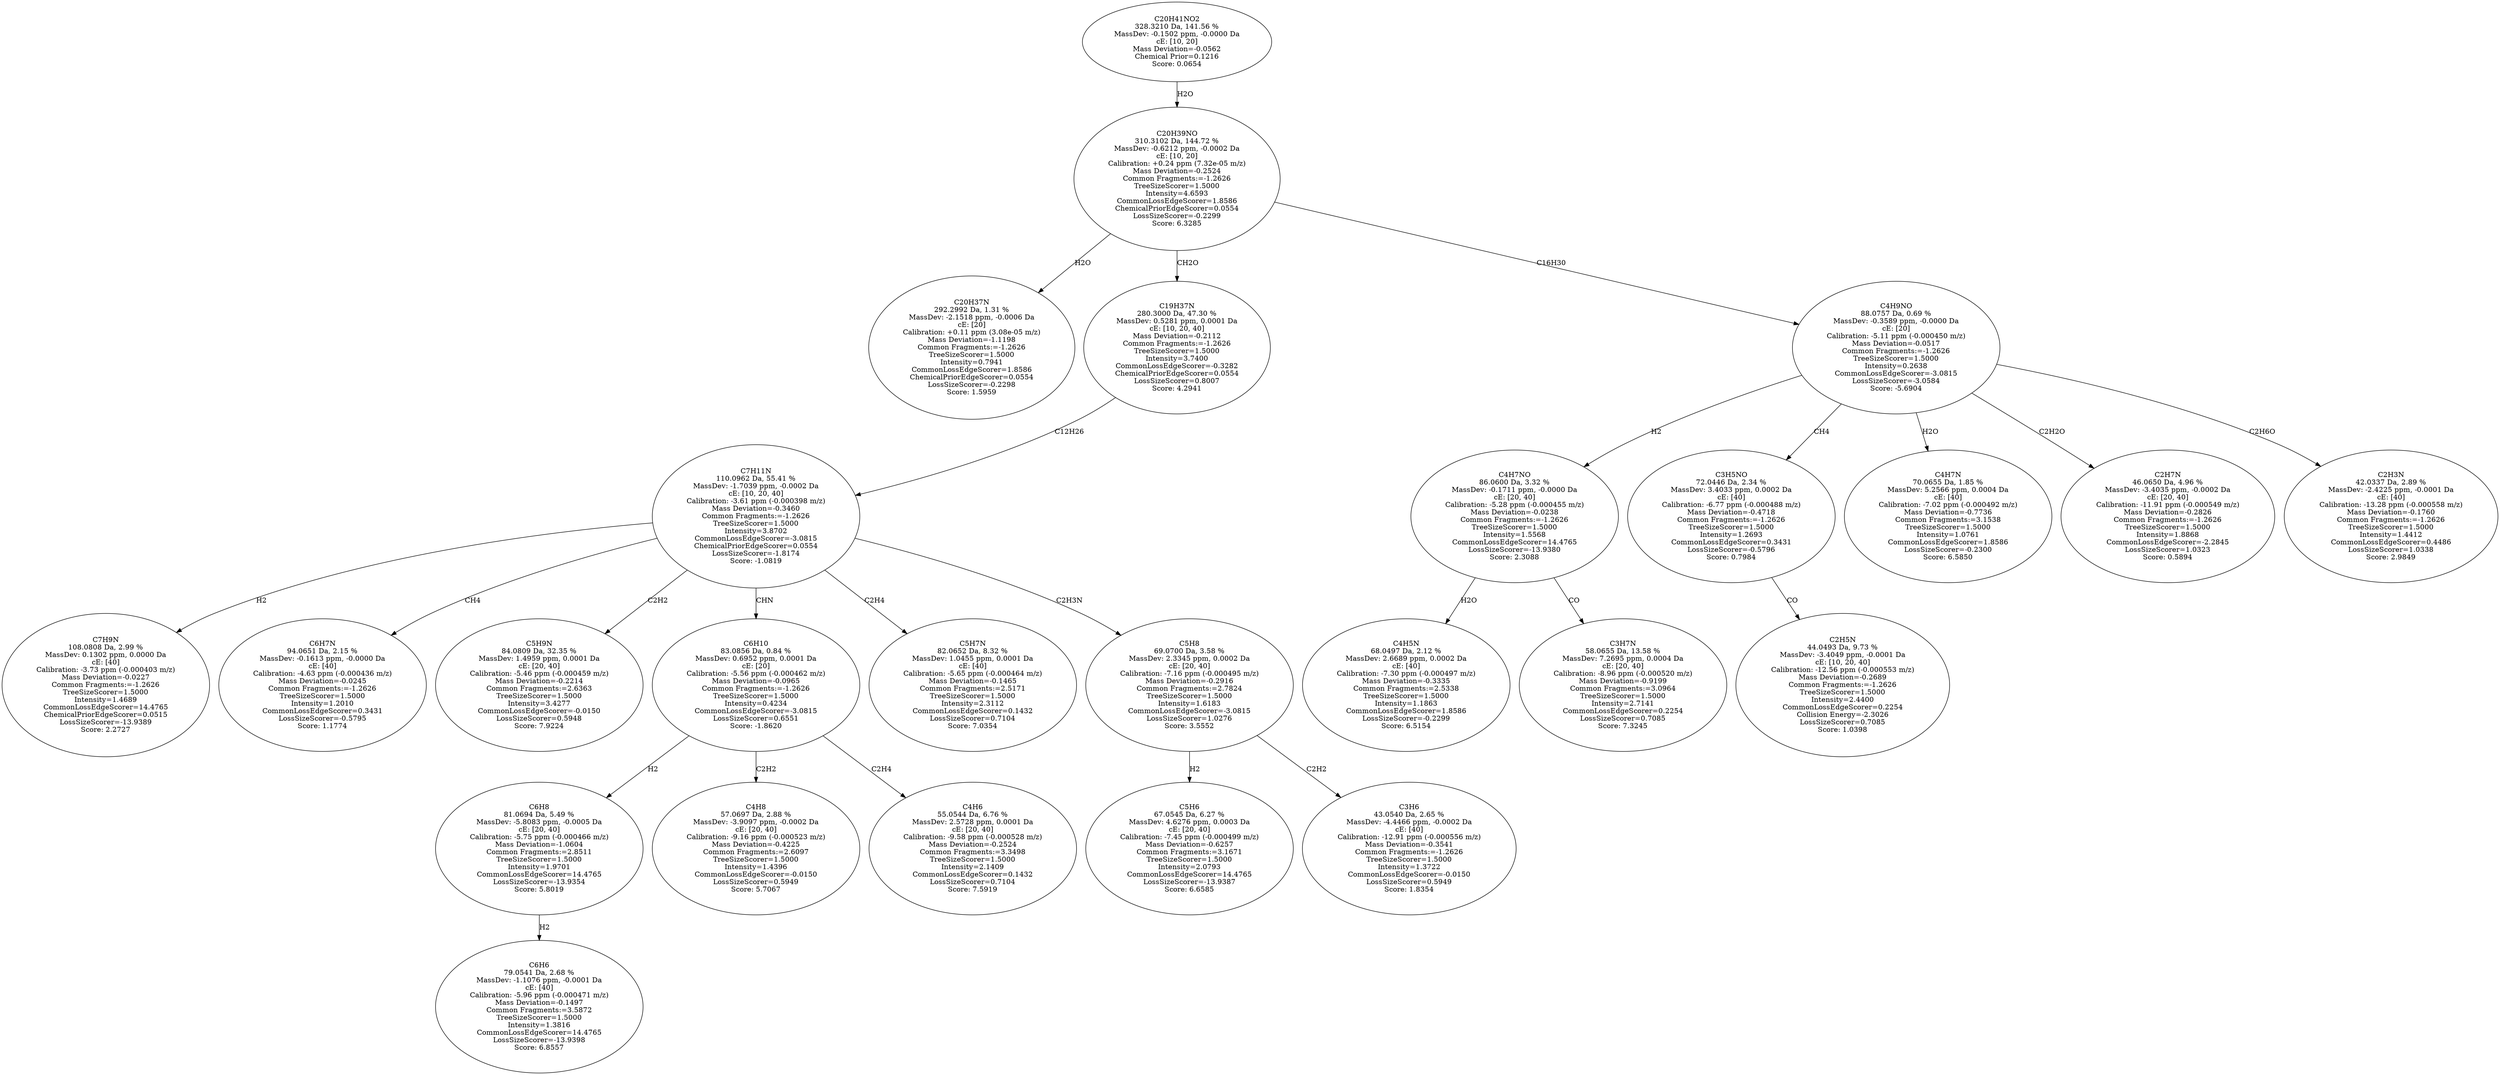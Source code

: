 strict digraph {
v1 [label="C20H37N\n292.2992 Da, 1.31 %\nMassDev: -2.1518 ppm, -0.0006 Da\ncE: [20]\nCalibration: +0.11 ppm (3.08e-05 m/z)\nMass Deviation=-1.1198\nCommon Fragments:=-1.2626\nTreeSizeScorer=1.5000\nIntensity=0.7941\nCommonLossEdgeScorer=1.8586\nChemicalPriorEdgeScorer=0.0554\nLossSizeScorer=-0.2298\nScore: 1.5959"];
v2 [label="C7H9N\n108.0808 Da, 2.99 %\nMassDev: 0.1302 ppm, 0.0000 Da\ncE: [40]\nCalibration: -3.73 ppm (-0.000403 m/z)\nMass Deviation=-0.0227\nCommon Fragments:=-1.2626\nTreeSizeScorer=1.5000\nIntensity=1.4689\nCommonLossEdgeScorer=14.4765\nChemicalPriorEdgeScorer=0.0515\nLossSizeScorer=-13.9389\nScore: 2.2727"];
v3 [label="C6H7N\n94.0651 Da, 2.15 %\nMassDev: -0.1613 ppm, -0.0000 Da\ncE: [40]\nCalibration: -4.63 ppm (-0.000436 m/z)\nMass Deviation=-0.0245\nCommon Fragments:=-1.2626\nTreeSizeScorer=1.5000\nIntensity=1.2010\nCommonLossEdgeScorer=0.3431\nLossSizeScorer=-0.5795\nScore: 1.1774"];
v4 [label="C5H9N\n84.0809 Da, 32.35 %\nMassDev: 1.4959 ppm, 0.0001 Da\ncE: [20, 40]\nCalibration: -5.46 ppm (-0.000459 m/z)\nMass Deviation=-0.2214\nCommon Fragments:=2.6363\nTreeSizeScorer=1.5000\nIntensity=3.4277\nCommonLossEdgeScorer=-0.0150\nLossSizeScorer=0.5948\nScore: 7.9224"];
v5 [label="C6H6\n79.0541 Da, 2.68 %\nMassDev: -1.1076 ppm, -0.0001 Da\ncE: [40]\nCalibration: -5.96 ppm (-0.000471 m/z)\nMass Deviation=-0.1497\nCommon Fragments:=3.5872\nTreeSizeScorer=1.5000\nIntensity=1.3816\nCommonLossEdgeScorer=14.4765\nLossSizeScorer=-13.9398\nScore: 6.8557"];
v6 [label="C6H8\n81.0694 Da, 5.49 %\nMassDev: -5.8083 ppm, -0.0005 Da\ncE: [20, 40]\nCalibration: -5.75 ppm (-0.000466 m/z)\nMass Deviation=-1.0604\nCommon Fragments:=2.8511\nTreeSizeScorer=1.5000\nIntensity=1.9701\nCommonLossEdgeScorer=14.4765\nLossSizeScorer=-13.9354\nScore: 5.8019"];
v7 [label="C4H8\n57.0697 Da, 2.88 %\nMassDev: -3.9097 ppm, -0.0002 Da\ncE: [20, 40]\nCalibration: -9.16 ppm (-0.000523 m/z)\nMass Deviation=-0.4225\nCommon Fragments:=2.6097\nTreeSizeScorer=1.5000\nIntensity=1.4396\nCommonLossEdgeScorer=-0.0150\nLossSizeScorer=0.5949\nScore: 5.7067"];
v8 [label="C4H6\n55.0544 Da, 6.76 %\nMassDev: 2.5728 ppm, 0.0001 Da\ncE: [20, 40]\nCalibration: -9.58 ppm (-0.000528 m/z)\nMass Deviation=-0.2524\nCommon Fragments:=3.3498\nTreeSizeScorer=1.5000\nIntensity=2.1409\nCommonLossEdgeScorer=0.1432\nLossSizeScorer=0.7104\nScore: 7.5919"];
v9 [label="C6H10\n83.0856 Da, 0.84 %\nMassDev: 0.6952 ppm, 0.0001 Da\ncE: [20]\nCalibration: -5.56 ppm (-0.000462 m/z)\nMass Deviation=-0.0965\nCommon Fragments:=-1.2626\nTreeSizeScorer=1.5000\nIntensity=0.4234\nCommonLossEdgeScorer=-3.0815\nLossSizeScorer=0.6551\nScore: -1.8620"];
v10 [label="C5H7N\n82.0652 Da, 8.32 %\nMassDev: 1.0455 ppm, 0.0001 Da\ncE: [40]\nCalibration: -5.65 ppm (-0.000464 m/z)\nMass Deviation=-0.1465\nCommon Fragments:=2.5171\nTreeSizeScorer=1.5000\nIntensity=2.3112\nCommonLossEdgeScorer=0.1432\nLossSizeScorer=0.7104\nScore: 7.0354"];
v11 [label="C5H6\n67.0545 Da, 6.27 %\nMassDev: 4.6276 ppm, 0.0003 Da\ncE: [20, 40]\nCalibration: -7.45 ppm (-0.000499 m/z)\nMass Deviation=-0.6257\nCommon Fragments:=3.1671\nTreeSizeScorer=1.5000\nIntensity=2.0793\nCommonLossEdgeScorer=14.4765\nLossSizeScorer=-13.9387\nScore: 6.6585"];
v12 [label="C3H6\n43.0540 Da, 2.65 %\nMassDev: -4.4466 ppm, -0.0002 Da\ncE: [40]\nCalibration: -12.91 ppm (-0.000556 m/z)\nMass Deviation=-0.3541\nCommon Fragments:=-1.2626\nTreeSizeScorer=1.5000\nIntensity=1.3722\nCommonLossEdgeScorer=-0.0150\nLossSizeScorer=0.5949\nScore: 1.8354"];
v13 [label="C5H8\n69.0700 Da, 3.58 %\nMassDev: 2.3345 ppm, 0.0002 Da\ncE: [20, 40]\nCalibration: -7.16 ppm (-0.000495 m/z)\nMass Deviation=-0.2916\nCommon Fragments:=2.7824\nTreeSizeScorer=1.5000\nIntensity=1.6183\nCommonLossEdgeScorer=-3.0815\nLossSizeScorer=1.0276\nScore: 3.5552"];
v14 [label="C7H11N\n110.0962 Da, 55.41 %\nMassDev: -1.7039 ppm, -0.0002 Da\ncE: [10, 20, 40]\nCalibration: -3.61 ppm (-0.000398 m/z)\nMass Deviation=-0.3460\nCommon Fragments:=-1.2626\nTreeSizeScorer=1.5000\nIntensity=3.8702\nCommonLossEdgeScorer=-3.0815\nChemicalPriorEdgeScorer=0.0554\nLossSizeScorer=-1.8174\nScore: -1.0819"];
v15 [label="C19H37N\n280.3000 Da, 47.30 %\nMassDev: 0.5281 ppm, 0.0001 Da\ncE: [10, 20, 40]\nMass Deviation=-0.2112\nCommon Fragments:=-1.2626\nTreeSizeScorer=1.5000\nIntensity=3.7400\nCommonLossEdgeScorer=-0.3282\nChemicalPriorEdgeScorer=0.0554\nLossSizeScorer=0.8007\nScore: 4.2941"];
v16 [label="C4H5N\n68.0497 Da, 2.12 %\nMassDev: 2.6689 ppm, 0.0002 Da\ncE: [40]\nCalibration: -7.30 ppm (-0.000497 m/z)\nMass Deviation=-0.3335\nCommon Fragments:=2.5338\nTreeSizeScorer=1.5000\nIntensity=1.1863\nCommonLossEdgeScorer=1.8586\nLossSizeScorer=-0.2299\nScore: 6.5154"];
v17 [label="C3H7N\n58.0655 Da, 13.58 %\nMassDev: 7.2695 ppm, 0.0004 Da\ncE: [20, 40]\nCalibration: -8.96 ppm (-0.000520 m/z)\nMass Deviation=-0.9199\nCommon Fragments:=3.0964\nTreeSizeScorer=1.5000\nIntensity=2.7141\nCommonLossEdgeScorer=0.2254\nLossSizeScorer=0.7085\nScore: 7.3245"];
v18 [label="C4H7NO\n86.0600 Da, 3.32 %\nMassDev: -0.1711 ppm, -0.0000 Da\ncE: [20, 40]\nCalibration: -5.28 ppm (-0.000455 m/z)\nMass Deviation=-0.0238\nCommon Fragments:=-1.2626\nTreeSizeScorer=1.5000\nIntensity=1.5568\nCommonLossEdgeScorer=14.4765\nLossSizeScorer=-13.9380\nScore: 2.3088"];
v19 [label="C2H5N\n44.0493 Da, 9.73 %\nMassDev: -3.4049 ppm, -0.0001 Da\ncE: [10, 20, 40]\nCalibration: -12.56 ppm (-0.000553 m/z)\nMass Deviation=-0.2689\nCommon Fragments:=-1.2626\nTreeSizeScorer=1.5000\nIntensity=2.4400\nCommonLossEdgeScorer=0.2254\nCollision Energy=-2.3026\nLossSizeScorer=0.7085\nScore: 1.0398"];
v20 [label="C3H5NO\n72.0446 Da, 2.34 %\nMassDev: 3.4033 ppm, 0.0002 Da\ncE: [40]\nCalibration: -6.77 ppm (-0.000488 m/z)\nMass Deviation=-0.4718\nCommon Fragments:=-1.2626\nTreeSizeScorer=1.5000\nIntensity=1.2693\nCommonLossEdgeScorer=0.3431\nLossSizeScorer=-0.5796\nScore: 0.7984"];
v21 [label="C4H7N\n70.0655 Da, 1.85 %\nMassDev: 5.2566 ppm, 0.0004 Da\ncE: [40]\nCalibration: -7.02 ppm (-0.000492 m/z)\nMass Deviation=-0.7736\nCommon Fragments:=3.1538\nTreeSizeScorer=1.5000\nIntensity=1.0761\nCommonLossEdgeScorer=1.8586\nLossSizeScorer=-0.2300\nScore: 6.5850"];
v22 [label="C2H7N\n46.0650 Da, 4.96 %\nMassDev: -3.4035 ppm, -0.0002 Da\ncE: [20, 40]\nCalibration: -11.91 ppm (-0.000549 m/z)\nMass Deviation=-0.2826\nCommon Fragments:=-1.2626\nTreeSizeScorer=1.5000\nIntensity=1.8868\nCommonLossEdgeScorer=-2.2845\nLossSizeScorer=1.0323\nScore: 0.5894"];
v23 [label="C2H3N\n42.0337 Da, 2.89 %\nMassDev: -2.4225 ppm, -0.0001 Da\ncE: [40]\nCalibration: -13.28 ppm (-0.000558 m/z)\nMass Deviation=-0.1760\nCommon Fragments:=-1.2626\nTreeSizeScorer=1.5000\nIntensity=1.4412\nCommonLossEdgeScorer=0.4486\nLossSizeScorer=1.0338\nScore: 2.9849"];
v24 [label="C4H9NO\n88.0757 Da, 0.69 %\nMassDev: -0.3589 ppm, -0.0000 Da\ncE: [20]\nCalibration: -5.11 ppm (-0.000450 m/z)\nMass Deviation=-0.0517\nCommon Fragments:=-1.2626\nTreeSizeScorer=1.5000\nIntensity=0.2638\nCommonLossEdgeScorer=-3.0815\nLossSizeScorer=-3.0584\nScore: -5.6904"];
v25 [label="C20H39NO\n310.3102 Da, 144.72 %\nMassDev: -0.6212 ppm, -0.0002 Da\ncE: [10, 20]\nCalibration: +0.24 ppm (7.32e-05 m/z)\nMass Deviation=-0.2524\nCommon Fragments:=-1.2626\nTreeSizeScorer=1.5000\nIntensity=4.6593\nCommonLossEdgeScorer=1.8586\nChemicalPriorEdgeScorer=0.0554\nLossSizeScorer=-0.2299\nScore: 6.3285"];
v26 [label="C20H41NO2\n328.3210 Da, 141.56 %\nMassDev: -0.1502 ppm, -0.0000 Da\ncE: [10, 20]\nMass Deviation=-0.0562\nChemical Prior=0.1216\nScore: 0.0654"];
v25 -> v1 [label="H2O"];
v14 -> v2 [label="H2"];
v14 -> v3 [label="CH4"];
v14 -> v4 [label="C2H2"];
v6 -> v5 [label="H2"];
v9 -> v6 [label="H2"];
v9 -> v7 [label="C2H2"];
v9 -> v8 [label="C2H4"];
v14 -> v9 [label="CHN"];
v14 -> v10 [label="C2H4"];
v13 -> v11 [label="H2"];
v13 -> v12 [label="C2H2"];
v14 -> v13 [label="C2H3N"];
v15 -> v14 [label="C12H26"];
v25 -> v15 [label="CH2O"];
v18 -> v16 [label="H2O"];
v18 -> v17 [label="CO"];
v24 -> v18 [label="H2"];
v20 -> v19 [label="CO"];
v24 -> v20 [label="CH4"];
v24 -> v21 [label="H2O"];
v24 -> v22 [label="C2H2O"];
v24 -> v23 [label="C2H6O"];
v25 -> v24 [label="C16H30"];
v26 -> v25 [label="H2O"];
}